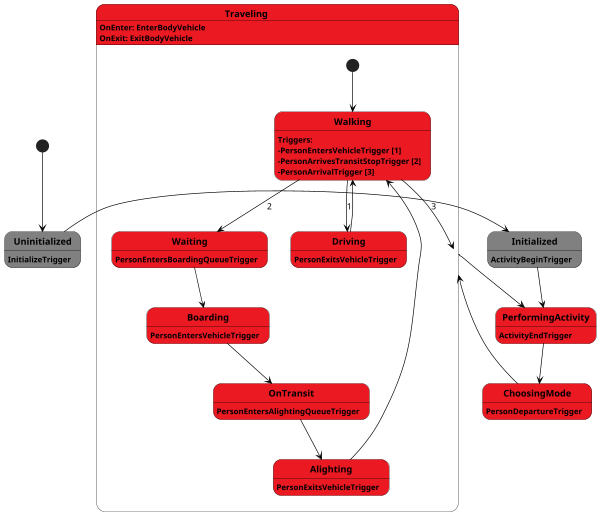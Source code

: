 @startuml

scale 600 width
skinparam stateBorderColor #black
skinparam stateFontStyle bold
skinparam arrowColor #black

' BeamAgent: States '
state Uninitialized #grey
Uninitialized: InitializeTrigger

state Initialized #grey
Initialized: ActivityBeginTrigger

'BeamAgent Transitions'
[*] --> Uninitialized
Uninitialized -> Initialized

''''''''''''''''''''''''''
' PersonAgent States'
''''''''''''''''''''''''''
state PerformingActivity #eb1921
PerformingActivity: ActivityEndTrigger

state ChoosingMode #eb1921
ChoosingMode: PersonDepartureTrigger

state Traveling #eb1921{
    Traveling: OnEnter: EnterBodyVehicle
    Traveling: OnExit: ExitBodyVehicle

    state Walking #eb1921{
        Walking: Triggers:
        Walking: -PersonEntersVehicleTrigger [1]
        Walking: -PersonArrivesTransitStopTrigger [2]
        Walking: -PersonArrivalTrigger [3]
    }
    state Driving #eb1921{
        Driving: PersonExitsVehicleTrigger
    }
    state Waiting #eb1921{
        Waiting: PersonEntersBoardingQueueTrigger
    }
    state Boarding #eb1921{
        Boarding: PersonEntersVehicleTrigger
    }
    state OnTransit #eb1921{
        OnTransit: PersonEntersAlightingQueueTrigger
    }
    state Alighting #eb1921{
        Alighting: PersonExitsVehicleTrigger
    }

    [*] --> Walking
    Walking --> Driving: 1
    Walking --> Waiting: 2
    Waiting --> Boarding
    Boarding --> OnTransit
    OnTransit --> Alighting
    Alighting --> Walking
    Driving --> Walking
}

''''''''''''''''''''''''''
' PersonAgent Transitions'
''''''''''''''''''''''''''
Initialized --> PerformingActivity
PerformingActivity --> ChoosingMode
Traveling --> PerformingActivity
ChoosingMode --> Traveling
Walking --> Traveling: 3

@enduml